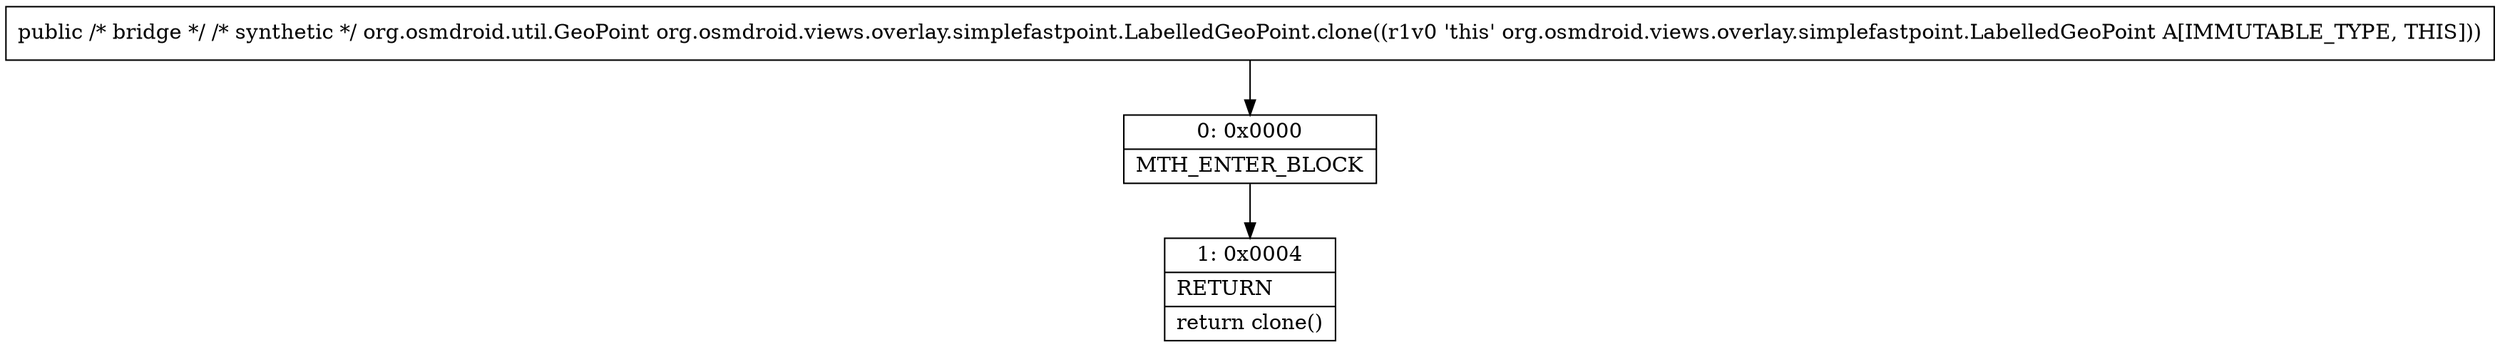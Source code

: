 digraph "CFG fororg.osmdroid.views.overlay.simplefastpoint.LabelledGeoPoint.clone()Lorg\/osmdroid\/util\/GeoPoint;" {
Node_0 [shape=record,label="{0\:\ 0x0000|MTH_ENTER_BLOCK\l}"];
Node_1 [shape=record,label="{1\:\ 0x0004|RETURN\l|return clone()\l}"];
MethodNode[shape=record,label="{public \/* bridge *\/ \/* synthetic *\/ org.osmdroid.util.GeoPoint org.osmdroid.views.overlay.simplefastpoint.LabelledGeoPoint.clone((r1v0 'this' org.osmdroid.views.overlay.simplefastpoint.LabelledGeoPoint A[IMMUTABLE_TYPE, THIS])) }"];
MethodNode -> Node_0;
Node_0 -> Node_1;
}

